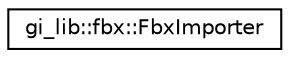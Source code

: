 digraph "Graphical Class Hierarchy"
{
  edge [fontname="Helvetica",fontsize="10",labelfontname="Helvetica",labelfontsize="10"];
  node [fontname="Helvetica",fontsize="10",shape=record];
  rankdir="LR";
  Node1 [label="gi_lib::fbx::FbxImporter",height=0.2,width=0.4,color="black", fillcolor="white", style="filled",URL="$classgi__lib_1_1fbx_1_1_fbx_importer.html",tooltip="Fbx file importer. "];
}
